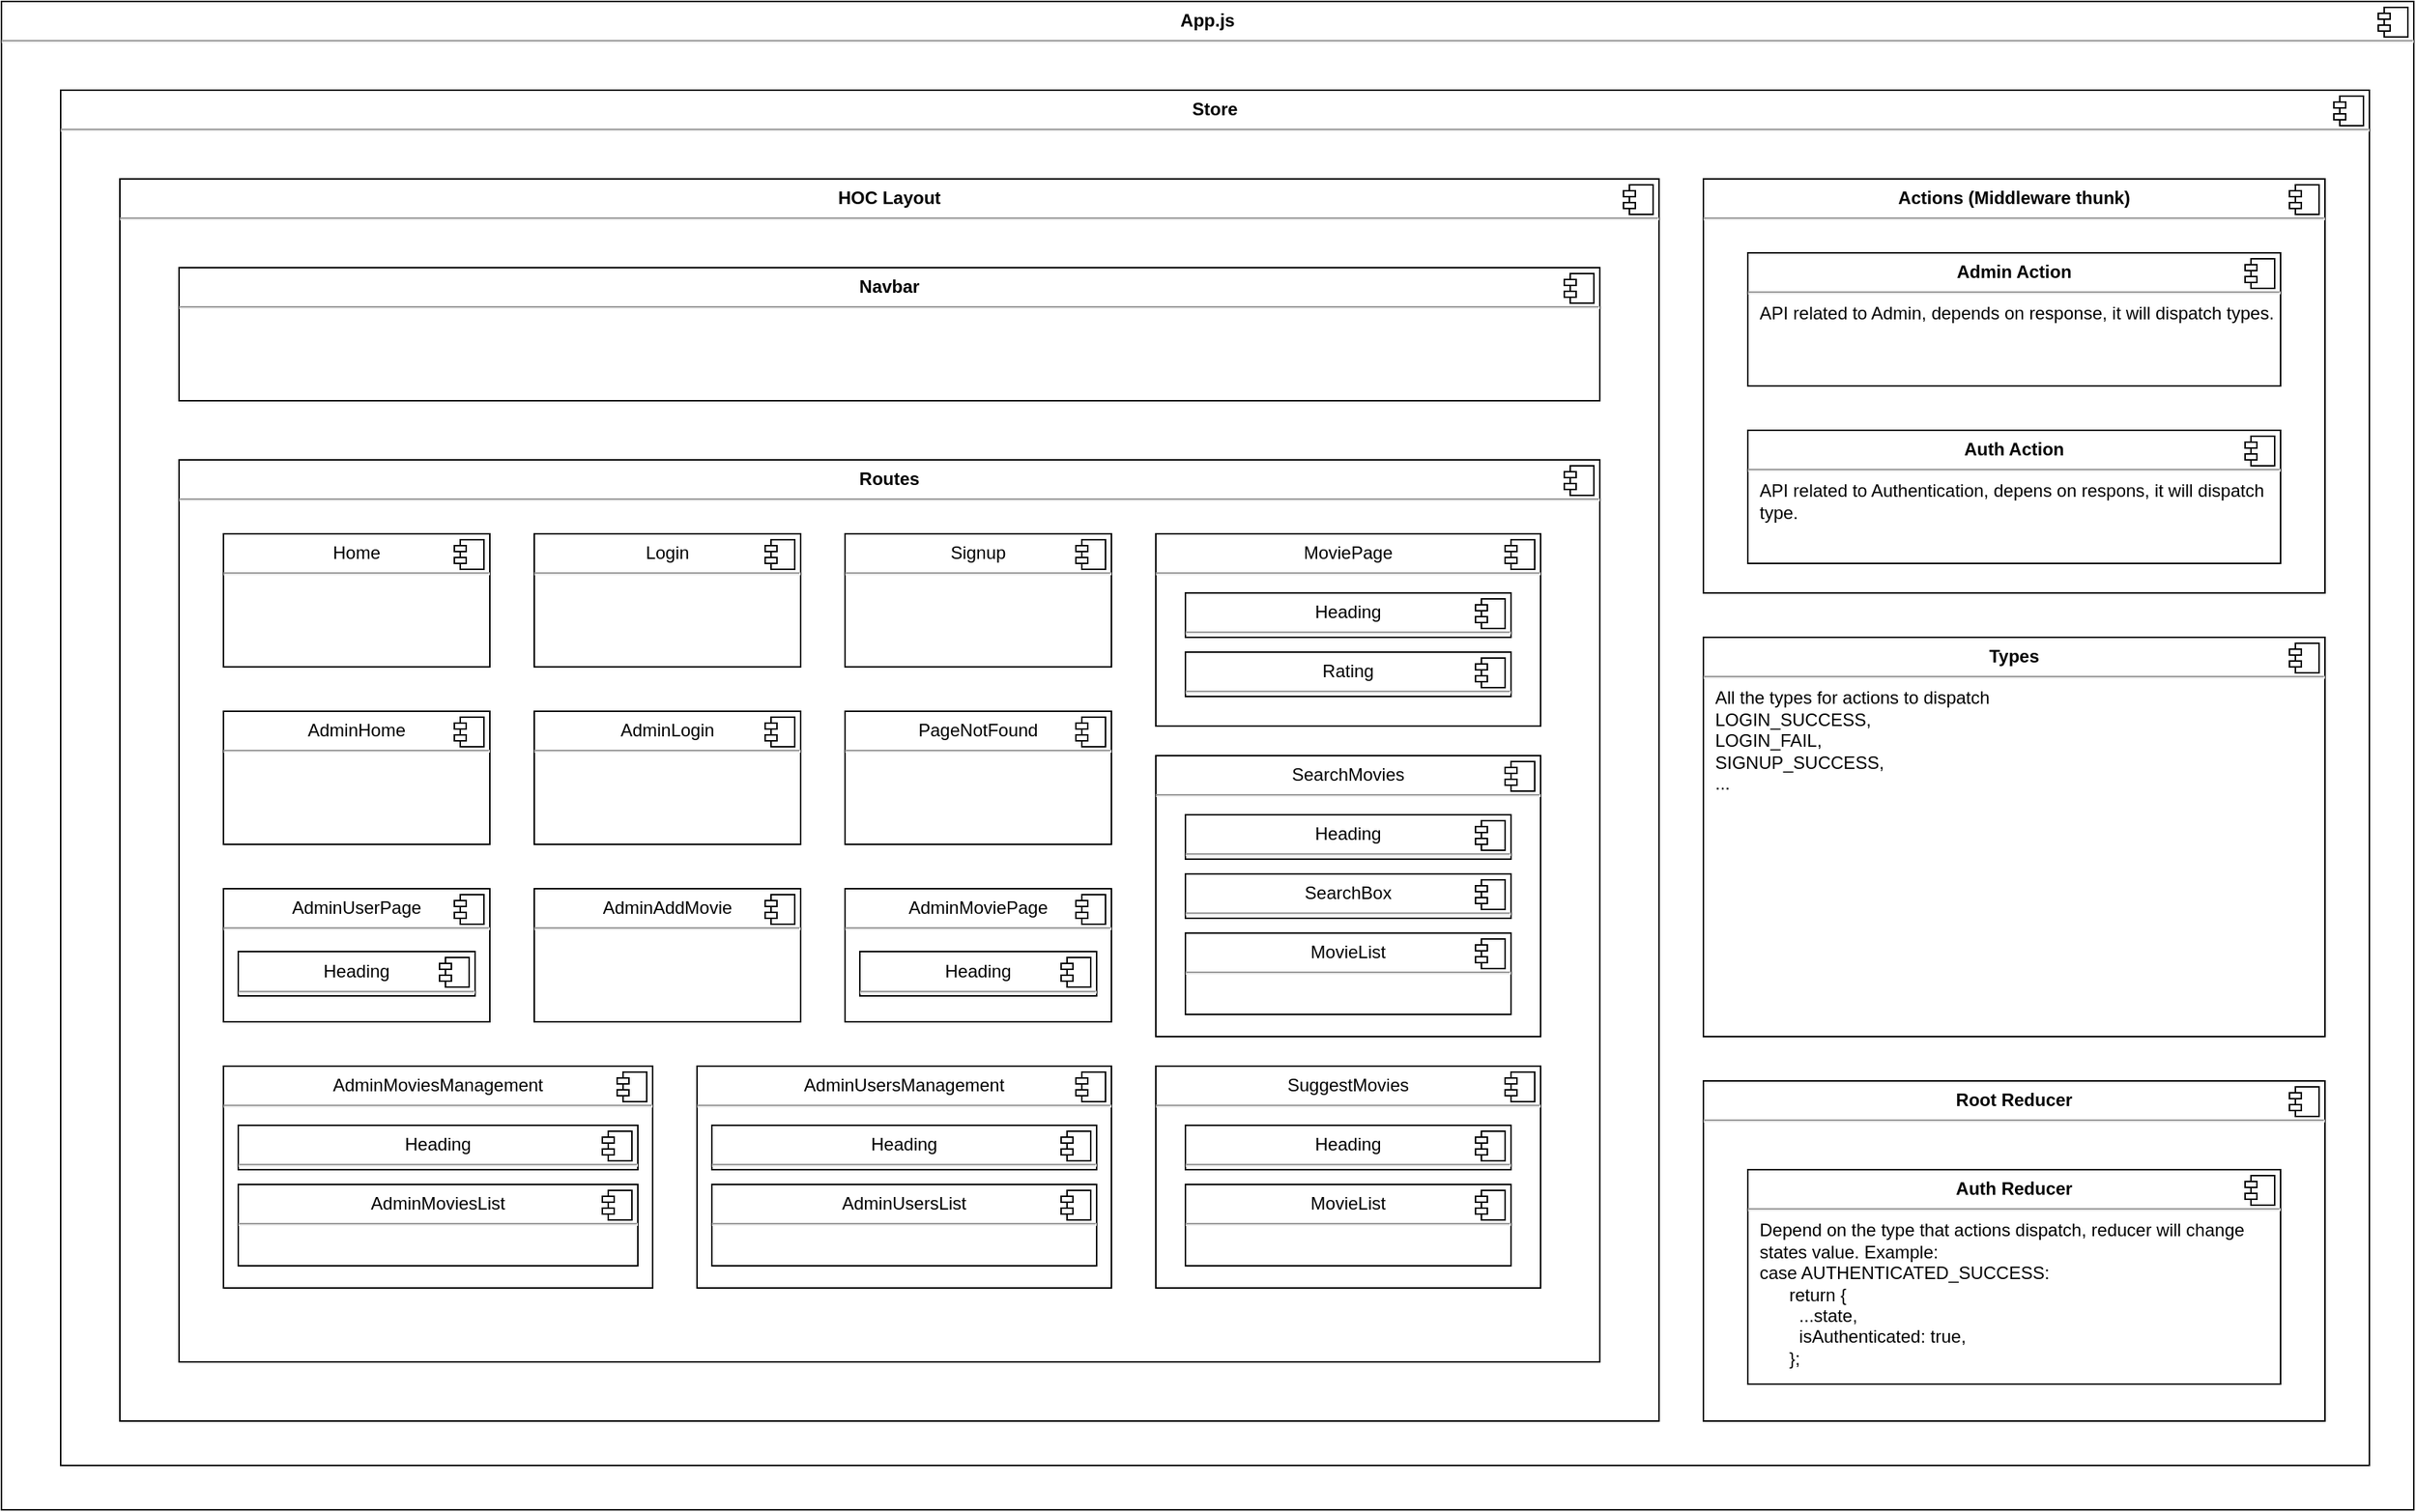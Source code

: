 <mxfile version="21.1.8" type="device">
  <diagram name="Page-1" id="frF-D6vPGWQtb0xrC9xH">
    <mxGraphModel dx="2049" dy="1126" grid="1" gridSize="10" guides="1" tooltips="1" connect="1" arrows="1" fold="1" page="1" pageScale="1" pageWidth="850" pageHeight="1100" math="0" shadow="0">
      <root>
        <mxCell id="0" />
        <mxCell id="1" parent="0" />
        <mxCell id="z7gYyIZkzcfRcYeZz-zq-4" value="&lt;p style=&quot;margin:0px;margin-top:6px;text-align:center;&quot;&gt;&lt;b&gt;App.js&lt;/b&gt;&lt;/p&gt;&lt;hr&gt;&lt;p style=&quot;margin:0px;margin-left:8px;&quot;&gt;&lt;br&gt;&lt;/p&gt;" style="align=left;overflow=fill;html=1;dropTarget=0;whiteSpace=wrap;" vertex="1" parent="1">
          <mxGeometry x="40" y="40" width="1630" height="1020" as="geometry" />
        </mxCell>
        <mxCell id="z7gYyIZkzcfRcYeZz-zq-5" value="" style="shape=component;jettyWidth=8;jettyHeight=4;" vertex="1" parent="z7gYyIZkzcfRcYeZz-zq-4">
          <mxGeometry x="1" width="20" height="20" relative="1" as="geometry">
            <mxPoint x="-24" y="4" as="offset" />
          </mxGeometry>
        </mxCell>
        <mxCell id="z7gYyIZkzcfRcYeZz-zq-6" value="&lt;p style=&quot;margin:0px;margin-top:6px;text-align:center;&quot;&gt;&lt;b&gt;Store&lt;/b&gt;&lt;/p&gt;&lt;hr&gt;&lt;p style=&quot;margin:0px;margin-left:8px;&quot;&gt;&lt;br&gt;&lt;/p&gt;" style="align=left;overflow=fill;html=1;dropTarget=0;whiteSpace=wrap;" vertex="1" parent="1">
          <mxGeometry x="80" y="100" width="1560" height="930" as="geometry" />
        </mxCell>
        <mxCell id="z7gYyIZkzcfRcYeZz-zq-7" value="" style="shape=component;jettyWidth=8;jettyHeight=4;" vertex="1" parent="z7gYyIZkzcfRcYeZz-zq-6">
          <mxGeometry x="1" width="20" height="20" relative="1" as="geometry">
            <mxPoint x="-24" y="4" as="offset" />
          </mxGeometry>
        </mxCell>
        <mxCell id="z7gYyIZkzcfRcYeZz-zq-8" value="&lt;p style=&quot;margin:0px;margin-top:6px;text-align:center;&quot;&gt;&lt;b&gt;HOC Layout&lt;/b&gt;&lt;/p&gt;&lt;hr&gt;&lt;p style=&quot;margin:0px;margin-left:8px;&quot;&gt;&lt;br&gt;&lt;/p&gt;" style="align=left;overflow=fill;html=1;dropTarget=0;whiteSpace=wrap;" vertex="1" parent="1">
          <mxGeometry x="120" y="160" width="1040" height="840" as="geometry" />
        </mxCell>
        <mxCell id="z7gYyIZkzcfRcYeZz-zq-9" value="" style="shape=component;jettyWidth=8;jettyHeight=4;" vertex="1" parent="z7gYyIZkzcfRcYeZz-zq-8">
          <mxGeometry x="1" width="20" height="20" relative="1" as="geometry">
            <mxPoint x="-24" y="4" as="offset" />
          </mxGeometry>
        </mxCell>
        <mxCell id="z7gYyIZkzcfRcYeZz-zq-10" value="&lt;p style=&quot;margin:0px;margin-top:6px;text-align:center;&quot;&gt;&lt;b&gt;Navbar&lt;/b&gt;&lt;/p&gt;&lt;hr&gt;&lt;p style=&quot;margin:0px;margin-left:8px;&quot;&gt;&lt;br&gt;&lt;/p&gt;" style="align=left;overflow=fill;html=1;dropTarget=0;whiteSpace=wrap;" vertex="1" parent="1">
          <mxGeometry x="160" y="220" width="960" height="90" as="geometry" />
        </mxCell>
        <mxCell id="z7gYyIZkzcfRcYeZz-zq-11" value="" style="shape=component;jettyWidth=8;jettyHeight=4;" vertex="1" parent="z7gYyIZkzcfRcYeZz-zq-10">
          <mxGeometry x="1" width="20" height="20" relative="1" as="geometry">
            <mxPoint x="-24" y="4" as="offset" />
          </mxGeometry>
        </mxCell>
        <mxCell id="z7gYyIZkzcfRcYeZz-zq-12" value="&lt;p style=&quot;margin:0px;margin-top:6px;text-align:center;&quot;&gt;&lt;b&gt;Routes&lt;/b&gt;&lt;/p&gt;&lt;hr&gt;&lt;p style=&quot;margin:0px;margin-left:8px;&quot;&gt;&lt;br&gt;&lt;/p&gt;" style="align=left;overflow=fill;html=1;dropTarget=0;whiteSpace=wrap;" vertex="1" parent="1">
          <mxGeometry x="160" y="350" width="960" height="610" as="geometry" />
        </mxCell>
        <mxCell id="z7gYyIZkzcfRcYeZz-zq-13" value="" style="shape=component;jettyWidth=8;jettyHeight=4;" vertex="1" parent="z7gYyIZkzcfRcYeZz-zq-12">
          <mxGeometry x="1" width="20" height="20" relative="1" as="geometry">
            <mxPoint x="-24" y="4" as="offset" />
          </mxGeometry>
        </mxCell>
        <mxCell id="z7gYyIZkzcfRcYeZz-zq-14" value="&lt;p style=&quot;margin:0px;margin-top:6px;text-align:center;&quot;&gt;Home&lt;/p&gt;&lt;hr&gt;&lt;p style=&quot;margin:0px;margin-left:8px;&quot;&gt;&lt;br&gt;&lt;/p&gt;" style="align=left;overflow=fill;html=1;dropTarget=0;whiteSpace=wrap;" vertex="1" parent="1">
          <mxGeometry x="190" y="400" width="180" height="90" as="geometry" />
        </mxCell>
        <mxCell id="z7gYyIZkzcfRcYeZz-zq-15" value="" style="shape=component;jettyWidth=8;jettyHeight=4;" vertex="1" parent="z7gYyIZkzcfRcYeZz-zq-14">
          <mxGeometry x="1" width="20" height="20" relative="1" as="geometry">
            <mxPoint x="-24" y="4" as="offset" />
          </mxGeometry>
        </mxCell>
        <mxCell id="z7gYyIZkzcfRcYeZz-zq-42" value="&lt;p style=&quot;margin:0px;margin-top:6px;text-align:center;&quot;&gt;PageNotFound&lt;/p&gt;&lt;hr&gt;&lt;p style=&quot;margin:0px;margin-left:8px;&quot;&gt;&lt;br&gt;&lt;/p&gt;" style="align=left;overflow=fill;html=1;dropTarget=0;whiteSpace=wrap;" vertex="1" parent="1">
          <mxGeometry x="610" y="520" width="180" height="90" as="geometry" />
        </mxCell>
        <mxCell id="z7gYyIZkzcfRcYeZz-zq-43" value="" style="shape=component;jettyWidth=8;jettyHeight=4;" vertex="1" parent="z7gYyIZkzcfRcYeZz-zq-42">
          <mxGeometry x="1" width="20" height="20" relative="1" as="geometry">
            <mxPoint x="-24" y="4" as="offset" />
          </mxGeometry>
        </mxCell>
        <mxCell id="z7gYyIZkzcfRcYeZz-zq-44" value="&lt;p style=&quot;margin:0px;margin-top:6px;text-align:center;&quot;&gt;AdminAddMovie&lt;br&gt;&lt;/p&gt;&lt;hr&gt;&lt;p style=&quot;margin:0px;margin-left:8px;&quot;&gt;&lt;br&gt;&lt;/p&gt;" style="align=left;overflow=fill;html=1;dropTarget=0;whiteSpace=wrap;" vertex="1" parent="1">
          <mxGeometry x="400" y="640" width="180" height="90" as="geometry" />
        </mxCell>
        <mxCell id="z7gYyIZkzcfRcYeZz-zq-45" value="" style="shape=component;jettyWidth=8;jettyHeight=4;" vertex="1" parent="z7gYyIZkzcfRcYeZz-zq-44">
          <mxGeometry x="1" width="20" height="20" relative="1" as="geometry">
            <mxPoint x="-24" y="4" as="offset" />
          </mxGeometry>
        </mxCell>
        <mxCell id="z7gYyIZkzcfRcYeZz-zq-48" value="&lt;p style=&quot;margin:0px;margin-top:6px;text-align:center;&quot;&gt;AdminMoviePage&lt;/p&gt;&lt;hr&gt;&lt;p style=&quot;margin:0px;margin-left:8px;&quot;&gt;&lt;br&gt;&lt;/p&gt;" style="align=left;overflow=fill;html=1;dropTarget=0;whiteSpace=wrap;" vertex="1" parent="1">
          <mxGeometry x="610" y="640" width="180" height="90" as="geometry" />
        </mxCell>
        <mxCell id="z7gYyIZkzcfRcYeZz-zq-49" value="" style="shape=component;jettyWidth=8;jettyHeight=4;" vertex="1" parent="z7gYyIZkzcfRcYeZz-zq-48">
          <mxGeometry x="1" width="20" height="20" relative="1" as="geometry">
            <mxPoint x="-24" y="4" as="offset" />
          </mxGeometry>
        </mxCell>
        <mxCell id="z7gYyIZkzcfRcYeZz-zq-50" value="&lt;p style=&quot;margin:0px;margin-top:6px;text-align:center;&quot;&gt;AdminMoviesManagement&lt;/p&gt;&lt;hr&gt;&lt;p style=&quot;margin:0px;margin-left:8px;&quot;&gt;&lt;br&gt;&lt;/p&gt;" style="align=left;overflow=fill;html=1;dropTarget=0;whiteSpace=wrap;" vertex="1" parent="1">
          <mxGeometry x="190" y="760" width="290" height="150" as="geometry" />
        </mxCell>
        <mxCell id="z7gYyIZkzcfRcYeZz-zq-51" value="" style="shape=component;jettyWidth=8;jettyHeight=4;" vertex="1" parent="z7gYyIZkzcfRcYeZz-zq-50">
          <mxGeometry x="1" width="20" height="20" relative="1" as="geometry">
            <mxPoint x="-24" y="4" as="offset" />
          </mxGeometry>
        </mxCell>
        <mxCell id="z7gYyIZkzcfRcYeZz-zq-52" value="&lt;p style=&quot;margin:0px;margin-top:6px;text-align:center;&quot;&gt;AdminUserPage&lt;/p&gt;&lt;hr&gt;&lt;p style=&quot;margin:0px;margin-left:8px;&quot;&gt;&lt;br&gt;&lt;/p&gt;" style="align=left;overflow=fill;html=1;dropTarget=0;whiteSpace=wrap;" vertex="1" parent="1">
          <mxGeometry x="190" y="640" width="180" height="90" as="geometry" />
        </mxCell>
        <mxCell id="z7gYyIZkzcfRcYeZz-zq-53" value="" style="shape=component;jettyWidth=8;jettyHeight=4;" vertex="1" parent="z7gYyIZkzcfRcYeZz-zq-52">
          <mxGeometry x="1" width="20" height="20" relative="1" as="geometry">
            <mxPoint x="-24" y="4" as="offset" />
          </mxGeometry>
        </mxCell>
        <mxCell id="z7gYyIZkzcfRcYeZz-zq-54" value="&lt;p style=&quot;margin:0px;margin-top:6px;text-align:center;&quot;&gt;SearchMovies&lt;/p&gt;&lt;hr&gt;&lt;p style=&quot;margin:0px;margin-left:8px;&quot;&gt;&lt;br&gt;&lt;/p&gt;" style="align=left;overflow=fill;html=1;dropTarget=0;whiteSpace=wrap;" vertex="1" parent="1">
          <mxGeometry x="820" y="550" width="260" height="190" as="geometry" />
        </mxCell>
        <mxCell id="z7gYyIZkzcfRcYeZz-zq-55" value="" style="shape=component;jettyWidth=8;jettyHeight=4;" vertex="1" parent="z7gYyIZkzcfRcYeZz-zq-54">
          <mxGeometry x="1" width="20" height="20" relative="1" as="geometry">
            <mxPoint x="-24" y="4" as="offset" />
          </mxGeometry>
        </mxCell>
        <mxCell id="z7gYyIZkzcfRcYeZz-zq-58" value="&lt;p style=&quot;margin:0px;margin-top:6px;text-align:center;&quot;&gt;AdminLogin&lt;/p&gt;&lt;hr&gt;&lt;p style=&quot;margin:0px;margin-left:8px;&quot;&gt;&lt;br&gt;&lt;/p&gt;" style="align=left;overflow=fill;html=1;dropTarget=0;whiteSpace=wrap;" vertex="1" parent="1">
          <mxGeometry x="400" y="520" width="180" height="90" as="geometry" />
        </mxCell>
        <mxCell id="z7gYyIZkzcfRcYeZz-zq-59" value="" style="shape=component;jettyWidth=8;jettyHeight=4;" vertex="1" parent="z7gYyIZkzcfRcYeZz-zq-58">
          <mxGeometry x="1" width="20" height="20" relative="1" as="geometry">
            <mxPoint x="-24" y="4" as="offset" />
          </mxGeometry>
        </mxCell>
        <mxCell id="z7gYyIZkzcfRcYeZz-zq-60" value="&lt;p style=&quot;margin:0px;margin-top:6px;text-align:center;&quot;&gt;AdminHome&lt;/p&gt;&lt;hr&gt;&lt;p style=&quot;margin:0px;margin-left:8px;&quot;&gt;&lt;br&gt;&lt;/p&gt;" style="align=left;overflow=fill;html=1;dropTarget=0;whiteSpace=wrap;" vertex="1" parent="1">
          <mxGeometry x="190" y="520" width="180" height="90" as="geometry" />
        </mxCell>
        <mxCell id="z7gYyIZkzcfRcYeZz-zq-61" value="" style="shape=component;jettyWidth=8;jettyHeight=4;" vertex="1" parent="z7gYyIZkzcfRcYeZz-zq-60">
          <mxGeometry x="1" width="20" height="20" relative="1" as="geometry">
            <mxPoint x="-24" y="4" as="offset" />
          </mxGeometry>
        </mxCell>
        <mxCell id="z7gYyIZkzcfRcYeZz-zq-62" value="&lt;p style=&quot;margin:0px;margin-top:6px;text-align:center;&quot;&gt;MoviePage&lt;/p&gt;&lt;hr&gt;&lt;p style=&quot;margin:0px;margin-left:8px;&quot;&gt;&lt;br&gt;&lt;/p&gt;" style="align=left;overflow=fill;html=1;dropTarget=0;whiteSpace=wrap;" vertex="1" parent="1">
          <mxGeometry x="820" y="400" width="260" height="130" as="geometry" />
        </mxCell>
        <mxCell id="z7gYyIZkzcfRcYeZz-zq-63" value="" style="shape=component;jettyWidth=8;jettyHeight=4;" vertex="1" parent="z7gYyIZkzcfRcYeZz-zq-62">
          <mxGeometry x="1" width="20" height="20" relative="1" as="geometry">
            <mxPoint x="-24" y="4" as="offset" />
          </mxGeometry>
        </mxCell>
        <mxCell id="z7gYyIZkzcfRcYeZz-zq-64" value="&lt;p style=&quot;margin:0px;margin-top:6px;text-align:center;&quot;&gt;Signup&lt;/p&gt;&lt;hr&gt;&lt;p style=&quot;margin:0px;margin-left:8px;&quot;&gt;&lt;br&gt;&lt;/p&gt;" style="align=left;overflow=fill;html=1;dropTarget=0;whiteSpace=wrap;" vertex="1" parent="1">
          <mxGeometry x="610" y="400" width="180" height="90" as="geometry" />
        </mxCell>
        <mxCell id="z7gYyIZkzcfRcYeZz-zq-65" value="" style="shape=component;jettyWidth=8;jettyHeight=4;" vertex="1" parent="z7gYyIZkzcfRcYeZz-zq-64">
          <mxGeometry x="1" width="20" height="20" relative="1" as="geometry">
            <mxPoint x="-24" y="4" as="offset" />
          </mxGeometry>
        </mxCell>
        <mxCell id="z7gYyIZkzcfRcYeZz-zq-66" value="&lt;p style=&quot;margin:0px;margin-top:6px;text-align:center;&quot;&gt;Login&lt;/p&gt;&lt;hr&gt;&lt;p style=&quot;margin:0px;margin-left:8px;&quot;&gt;&lt;br&gt;&lt;/p&gt;" style="align=left;overflow=fill;html=1;dropTarget=0;whiteSpace=wrap;" vertex="1" parent="1">
          <mxGeometry x="400" y="400" width="180" height="90" as="geometry" />
        </mxCell>
        <mxCell id="z7gYyIZkzcfRcYeZz-zq-67" value="" style="shape=component;jettyWidth=8;jettyHeight=4;" vertex="1" parent="z7gYyIZkzcfRcYeZz-zq-66">
          <mxGeometry x="1" width="20" height="20" relative="1" as="geometry">
            <mxPoint x="-24" y="4" as="offset" />
          </mxGeometry>
        </mxCell>
        <mxCell id="z7gYyIZkzcfRcYeZz-zq-68" value="&lt;p style=&quot;margin:0px;margin-top:6px;text-align:center;&quot;&gt;&lt;b&gt;Actions (Middleware thunk)&lt;/b&gt;&lt;/p&gt;&lt;hr&gt;&lt;p style=&quot;margin:0px;margin-left:8px;&quot;&gt;&lt;br&gt;&lt;/p&gt;" style="align=left;overflow=fill;html=1;dropTarget=0;whiteSpace=wrap;" vertex="1" parent="1">
          <mxGeometry x="1190" y="160" width="420" height="280" as="geometry" />
        </mxCell>
        <mxCell id="z7gYyIZkzcfRcYeZz-zq-69" value="" style="shape=component;jettyWidth=8;jettyHeight=4;" vertex="1" parent="z7gYyIZkzcfRcYeZz-zq-68">
          <mxGeometry x="1" width="20" height="20" relative="1" as="geometry">
            <mxPoint x="-24" y="4" as="offset" />
          </mxGeometry>
        </mxCell>
        <mxCell id="z7gYyIZkzcfRcYeZz-zq-70" value="&lt;p style=&quot;margin:0px;margin-top:6px;text-align:center;&quot;&gt;&lt;b&gt;Root Reducer&lt;/b&gt;&lt;/p&gt;&lt;hr&gt;&lt;p style=&quot;margin:0px;margin-left:8px;&quot;&gt;&lt;br&gt;&lt;/p&gt;" style="align=left;overflow=fill;html=1;dropTarget=0;whiteSpace=wrap;" vertex="1" parent="1">
          <mxGeometry x="1190" y="770" width="420" height="230" as="geometry" />
        </mxCell>
        <mxCell id="z7gYyIZkzcfRcYeZz-zq-71" value="" style="shape=component;jettyWidth=8;jettyHeight=4;" vertex="1" parent="z7gYyIZkzcfRcYeZz-zq-70">
          <mxGeometry x="1" width="20" height="20" relative="1" as="geometry">
            <mxPoint x="-24" y="4" as="offset" />
          </mxGeometry>
        </mxCell>
        <mxCell id="z7gYyIZkzcfRcYeZz-zq-74" value="&lt;p style=&quot;margin:0px;margin-top:6px;text-align:center;&quot;&gt;&lt;b&gt;Admin Action&lt;/b&gt;&lt;/p&gt;&lt;hr&gt;&lt;p style=&quot;margin:0px;margin-left:8px;&quot;&gt;API related to Admin, depends on response, it will dispatch types.&lt;/p&gt;" style="align=left;overflow=fill;html=1;dropTarget=0;whiteSpace=wrap;" vertex="1" parent="1">
          <mxGeometry x="1220" y="210" width="360" height="90" as="geometry" />
        </mxCell>
        <mxCell id="z7gYyIZkzcfRcYeZz-zq-75" value="" style="shape=component;jettyWidth=8;jettyHeight=4;" vertex="1" parent="z7gYyIZkzcfRcYeZz-zq-74">
          <mxGeometry x="1" width="20" height="20" relative="1" as="geometry">
            <mxPoint x="-24" y="4" as="offset" />
          </mxGeometry>
        </mxCell>
        <mxCell id="z7gYyIZkzcfRcYeZz-zq-76" value="&lt;p style=&quot;margin:0px;margin-top:6px;text-align:center;&quot;&gt;&lt;b&gt;Auth Action&lt;/b&gt;&lt;/p&gt;&lt;hr&gt;&lt;p style=&quot;margin:0px;margin-left:8px;&quot;&gt;API related to Authentication, depens on respons, it will dispatch type.&lt;/p&gt;" style="align=left;overflow=fill;html=1;dropTarget=0;whiteSpace=wrap;" vertex="1" parent="1">
          <mxGeometry x="1220" y="330" width="360" height="90" as="geometry" />
        </mxCell>
        <mxCell id="z7gYyIZkzcfRcYeZz-zq-77" value="" style="shape=component;jettyWidth=8;jettyHeight=4;" vertex="1" parent="z7gYyIZkzcfRcYeZz-zq-76">
          <mxGeometry x="1" width="20" height="20" relative="1" as="geometry">
            <mxPoint x="-24" y="4" as="offset" />
          </mxGeometry>
        </mxCell>
        <mxCell id="z7gYyIZkzcfRcYeZz-zq-78" value="&lt;p style=&quot;margin:0px;margin-top:6px;text-align:center;&quot;&gt;&lt;b&gt;Types&lt;/b&gt;&lt;/p&gt;&lt;hr&gt;&lt;p style=&quot;margin:0px;margin-left:8px;&quot;&gt;All the types for actions to dispatch&lt;/p&gt;&lt;p style=&quot;margin:0px;margin-left:8px;&quot;&gt;LOGIN_SUCCESS,&lt;/p&gt;&lt;p style=&quot;margin:0px;margin-left:8px;&quot;&gt;LOGIN_FAIL,&lt;/p&gt;&lt;p style=&quot;margin:0px;margin-left:8px;&quot;&gt;SIGNUP_SUCCESS,&lt;/p&gt;&lt;p style=&quot;margin:0px;margin-left:8px;&quot;&gt;...&lt;/p&gt;" style="align=left;overflow=fill;html=1;dropTarget=0;whiteSpace=wrap;" vertex="1" parent="1">
          <mxGeometry x="1190" y="470" width="420" height="270" as="geometry" />
        </mxCell>
        <mxCell id="z7gYyIZkzcfRcYeZz-zq-79" value="" style="shape=component;jettyWidth=8;jettyHeight=4;" vertex="1" parent="z7gYyIZkzcfRcYeZz-zq-78">
          <mxGeometry x="1" width="20" height="20" relative="1" as="geometry">
            <mxPoint x="-24" y="4" as="offset" />
          </mxGeometry>
        </mxCell>
        <mxCell id="z7gYyIZkzcfRcYeZz-zq-80" value="&lt;p style=&quot;margin:0px;margin-top:6px;text-align:center;&quot;&gt;&lt;b&gt;Auth Reducer&lt;/b&gt;&lt;/p&gt;&lt;hr&gt;&lt;p style=&quot;margin:0px;margin-left:8px;&quot;&gt;Depend on the type that actions dispatch, reducer will change states value. Example:&lt;/p&gt;&lt;p style=&quot;margin:0px;margin-left:8px;&quot;&gt;case AUTHENTICATED_SUCCESS:&lt;/p&gt;&lt;p style=&quot;margin:0px;margin-left:8px;&quot;&gt;&amp;nbsp; &amp;nbsp; &amp;nbsp; return {&lt;/p&gt;&lt;p style=&quot;margin:0px;margin-left:8px;&quot;&gt;&amp;nbsp; &amp;nbsp; &amp;nbsp; &amp;nbsp; ...state,&lt;/p&gt;&lt;p style=&quot;margin:0px;margin-left:8px;&quot;&gt;&amp;nbsp; &amp;nbsp; &amp;nbsp; &amp;nbsp; isAuthenticated: true,&lt;/p&gt;&lt;p style=&quot;margin:0px;margin-left:8px;&quot;&gt;&amp;nbsp; &amp;nbsp; &amp;nbsp; };&lt;/p&gt;" style="align=left;overflow=fill;html=1;dropTarget=0;whiteSpace=wrap;" vertex="1" parent="1">
          <mxGeometry x="1220" y="830" width="360" height="145" as="geometry" />
        </mxCell>
        <mxCell id="z7gYyIZkzcfRcYeZz-zq-81" value="" style="shape=component;jettyWidth=8;jettyHeight=4;" vertex="1" parent="z7gYyIZkzcfRcYeZz-zq-80">
          <mxGeometry x="1" width="20" height="20" relative="1" as="geometry">
            <mxPoint x="-24" y="4" as="offset" />
          </mxGeometry>
        </mxCell>
        <mxCell id="z7gYyIZkzcfRcYeZz-zq-82" value="&lt;p style=&quot;margin:0px;margin-top:6px;text-align:center;&quot;&gt;Heading&lt;/p&gt;&lt;hr&gt;&lt;p style=&quot;margin:0px;margin-left:8px;&quot;&gt;&lt;br&gt;&lt;/p&gt;" style="align=left;overflow=fill;html=1;dropTarget=0;whiteSpace=wrap;" vertex="1" parent="1">
          <mxGeometry x="840" y="440" width="220" height="30" as="geometry" />
        </mxCell>
        <mxCell id="z7gYyIZkzcfRcYeZz-zq-83" value="" style="shape=component;jettyWidth=8;jettyHeight=4;" vertex="1" parent="z7gYyIZkzcfRcYeZz-zq-82">
          <mxGeometry x="1" width="20" height="20" relative="1" as="geometry">
            <mxPoint x="-24" y="4" as="offset" />
          </mxGeometry>
        </mxCell>
        <mxCell id="z7gYyIZkzcfRcYeZz-zq-84" value="&lt;p style=&quot;margin:0px;margin-top:6px;text-align:center;&quot;&gt;Rating&lt;/p&gt;&lt;hr&gt;&lt;p style=&quot;margin:0px;margin-left:8px;&quot;&gt;&lt;br&gt;&lt;/p&gt;" style="align=left;overflow=fill;html=1;dropTarget=0;whiteSpace=wrap;" vertex="1" parent="1">
          <mxGeometry x="840" y="480" width="220" height="30" as="geometry" />
        </mxCell>
        <mxCell id="z7gYyIZkzcfRcYeZz-zq-85" value="" style="shape=component;jettyWidth=8;jettyHeight=4;" vertex="1" parent="z7gYyIZkzcfRcYeZz-zq-84">
          <mxGeometry x="1" width="20" height="20" relative="1" as="geometry">
            <mxPoint x="-24" y="4" as="offset" />
          </mxGeometry>
        </mxCell>
        <mxCell id="z7gYyIZkzcfRcYeZz-zq-86" value="&lt;p style=&quot;margin:0px;margin-top:6px;text-align:center;&quot;&gt;Heading&lt;/p&gt;&lt;hr&gt;&lt;p style=&quot;margin:0px;margin-left:8px;&quot;&gt;&lt;br&gt;&lt;/p&gt;" style="align=left;overflow=fill;html=1;dropTarget=0;whiteSpace=wrap;" vertex="1" parent="1">
          <mxGeometry x="840" y="590" width="220" height="30" as="geometry" />
        </mxCell>
        <mxCell id="z7gYyIZkzcfRcYeZz-zq-87" value="" style="shape=component;jettyWidth=8;jettyHeight=4;" vertex="1" parent="z7gYyIZkzcfRcYeZz-zq-86">
          <mxGeometry x="1" width="20" height="20" relative="1" as="geometry">
            <mxPoint x="-24" y="4" as="offset" />
          </mxGeometry>
        </mxCell>
        <mxCell id="z7gYyIZkzcfRcYeZz-zq-88" value="&lt;p style=&quot;margin:0px;margin-top:6px;text-align:center;&quot;&gt;SearchBox&lt;/p&gt;&lt;hr&gt;&lt;p style=&quot;margin:0px;margin-left:8px;&quot;&gt;&lt;br&gt;&lt;/p&gt;" style="align=left;overflow=fill;html=1;dropTarget=0;whiteSpace=wrap;" vertex="1" parent="1">
          <mxGeometry x="840" y="630" width="220" height="30" as="geometry" />
        </mxCell>
        <mxCell id="z7gYyIZkzcfRcYeZz-zq-89" value="" style="shape=component;jettyWidth=8;jettyHeight=4;" vertex="1" parent="z7gYyIZkzcfRcYeZz-zq-88">
          <mxGeometry x="1" width="20" height="20" relative="1" as="geometry">
            <mxPoint x="-24" y="4" as="offset" />
          </mxGeometry>
        </mxCell>
        <mxCell id="z7gYyIZkzcfRcYeZz-zq-90" value="&lt;p style=&quot;margin:0px;margin-top:6px;text-align:center;&quot;&gt;MovieList&lt;/p&gt;&lt;hr&gt;&lt;p style=&quot;margin:0px;margin-left:8px;&quot;&gt;&lt;br&gt;&lt;/p&gt;" style="align=left;overflow=fill;html=1;dropTarget=0;whiteSpace=wrap;" vertex="1" parent="1">
          <mxGeometry x="840" y="670" width="220" height="55" as="geometry" />
        </mxCell>
        <mxCell id="z7gYyIZkzcfRcYeZz-zq-91" value="" style="shape=component;jettyWidth=8;jettyHeight=4;" vertex="1" parent="z7gYyIZkzcfRcYeZz-zq-90">
          <mxGeometry x="1" width="20" height="20" relative="1" as="geometry">
            <mxPoint x="-24" y="4" as="offset" />
          </mxGeometry>
        </mxCell>
        <mxCell id="z7gYyIZkzcfRcYeZz-zq-92" value="&lt;p style=&quot;margin:0px;margin-top:6px;text-align:center;&quot;&gt;SuggestMovies&lt;br&gt;&lt;/p&gt;&lt;hr&gt;&lt;p style=&quot;margin:0px;margin-left:8px;&quot;&gt;&lt;br&gt;&lt;/p&gt;" style="align=left;overflow=fill;html=1;dropTarget=0;whiteSpace=wrap;" vertex="1" parent="1">
          <mxGeometry x="820" y="760" width="260" height="150" as="geometry" />
        </mxCell>
        <mxCell id="z7gYyIZkzcfRcYeZz-zq-93" value="" style="shape=component;jettyWidth=8;jettyHeight=4;" vertex="1" parent="z7gYyIZkzcfRcYeZz-zq-92">
          <mxGeometry x="1" width="20" height="20" relative="1" as="geometry">
            <mxPoint x="-24" y="4" as="offset" />
          </mxGeometry>
        </mxCell>
        <mxCell id="z7gYyIZkzcfRcYeZz-zq-94" value="&lt;p style=&quot;margin:0px;margin-top:6px;text-align:center;&quot;&gt;Heading&lt;/p&gt;&lt;hr&gt;&lt;p style=&quot;margin:0px;margin-left:8px;&quot;&gt;&lt;br&gt;&lt;/p&gt;" style="align=left;overflow=fill;html=1;dropTarget=0;whiteSpace=wrap;" vertex="1" parent="1">
          <mxGeometry x="840" y="800" width="220" height="30" as="geometry" />
        </mxCell>
        <mxCell id="z7gYyIZkzcfRcYeZz-zq-95" value="" style="shape=component;jettyWidth=8;jettyHeight=4;" vertex="1" parent="z7gYyIZkzcfRcYeZz-zq-94">
          <mxGeometry x="1" width="20" height="20" relative="1" as="geometry">
            <mxPoint x="-24" y="4" as="offset" />
          </mxGeometry>
        </mxCell>
        <mxCell id="z7gYyIZkzcfRcYeZz-zq-98" value="&lt;p style=&quot;margin:0px;margin-top:6px;text-align:center;&quot;&gt;MovieList&lt;/p&gt;&lt;hr&gt;&lt;p style=&quot;margin:0px;margin-left:8px;&quot;&gt;&lt;br&gt;&lt;/p&gt;" style="align=left;overflow=fill;html=1;dropTarget=0;whiteSpace=wrap;" vertex="1" parent="1">
          <mxGeometry x="840" y="840" width="220" height="55" as="geometry" />
        </mxCell>
        <mxCell id="z7gYyIZkzcfRcYeZz-zq-99" value="" style="shape=component;jettyWidth=8;jettyHeight=4;" vertex="1" parent="z7gYyIZkzcfRcYeZz-zq-98">
          <mxGeometry x="1" width="20" height="20" relative="1" as="geometry">
            <mxPoint x="-24" y="4" as="offset" />
          </mxGeometry>
        </mxCell>
        <mxCell id="z7gYyIZkzcfRcYeZz-zq-100" value="&lt;p style=&quot;margin:0px;margin-top:6px;text-align:center;&quot;&gt;Heading&lt;/p&gt;&lt;hr&gt;&lt;p style=&quot;margin:0px;margin-left:8px;&quot;&gt;&lt;br&gt;&lt;/p&gt;" style="align=left;overflow=fill;html=1;dropTarget=0;whiteSpace=wrap;" vertex="1" parent="1">
          <mxGeometry x="620" y="682.5" width="160" height="30" as="geometry" />
        </mxCell>
        <mxCell id="z7gYyIZkzcfRcYeZz-zq-101" value="" style="shape=component;jettyWidth=8;jettyHeight=4;" vertex="1" parent="z7gYyIZkzcfRcYeZz-zq-100">
          <mxGeometry x="1" width="20" height="20" relative="1" as="geometry">
            <mxPoint x="-24" y="4" as="offset" />
          </mxGeometry>
        </mxCell>
        <mxCell id="z7gYyIZkzcfRcYeZz-zq-102" value="&lt;p style=&quot;margin:0px;margin-top:6px;text-align:center;&quot;&gt;Heading&lt;/p&gt;&lt;hr&gt;&lt;p style=&quot;margin:0px;margin-left:8px;&quot;&gt;&lt;br&gt;&lt;/p&gt;" style="align=left;overflow=fill;html=1;dropTarget=0;whiteSpace=wrap;" vertex="1" parent="1">
          <mxGeometry x="200" y="682.5" width="160" height="30" as="geometry" />
        </mxCell>
        <mxCell id="z7gYyIZkzcfRcYeZz-zq-103" value="" style="shape=component;jettyWidth=8;jettyHeight=4;" vertex="1" parent="z7gYyIZkzcfRcYeZz-zq-102">
          <mxGeometry x="1" width="20" height="20" relative="1" as="geometry">
            <mxPoint x="-24" y="4" as="offset" />
          </mxGeometry>
        </mxCell>
        <mxCell id="z7gYyIZkzcfRcYeZz-zq-104" value="&lt;p style=&quot;margin:0px;margin-top:6px;text-align:center;&quot;&gt;AdminUsersManagement&lt;/p&gt;&lt;hr&gt;&lt;p style=&quot;margin:0px;margin-left:8px;&quot;&gt;&lt;br&gt;&lt;/p&gt;" style="align=left;overflow=fill;html=1;dropTarget=0;whiteSpace=wrap;" vertex="1" parent="1">
          <mxGeometry x="510" y="760" width="280" height="150" as="geometry" />
        </mxCell>
        <mxCell id="z7gYyIZkzcfRcYeZz-zq-105" value="" style="shape=component;jettyWidth=8;jettyHeight=4;" vertex="1" parent="z7gYyIZkzcfRcYeZz-zq-104">
          <mxGeometry x="1" width="20" height="20" relative="1" as="geometry">
            <mxPoint x="-24" y="4" as="offset" />
          </mxGeometry>
        </mxCell>
        <mxCell id="z7gYyIZkzcfRcYeZz-zq-106" value="&lt;p style=&quot;margin:0px;margin-top:6px;text-align:center;&quot;&gt;Heading&lt;/p&gt;&lt;hr&gt;&lt;p style=&quot;margin:0px;margin-left:8px;&quot;&gt;&lt;br&gt;&lt;/p&gt;" style="align=left;overflow=fill;html=1;dropTarget=0;whiteSpace=wrap;" vertex="1" parent="1">
          <mxGeometry x="200" y="800" width="270" height="30" as="geometry" />
        </mxCell>
        <mxCell id="z7gYyIZkzcfRcYeZz-zq-107" value="" style="shape=component;jettyWidth=8;jettyHeight=4;" vertex="1" parent="z7gYyIZkzcfRcYeZz-zq-106">
          <mxGeometry x="1" width="20" height="20" relative="1" as="geometry">
            <mxPoint x="-24" y="4" as="offset" />
          </mxGeometry>
        </mxCell>
        <mxCell id="z7gYyIZkzcfRcYeZz-zq-108" value="&lt;p style=&quot;margin:0px;margin-top:6px;text-align:center;&quot;&gt;Heading&lt;/p&gt;&lt;hr&gt;&lt;p style=&quot;margin:0px;margin-left:8px;&quot;&gt;&lt;br&gt;&lt;/p&gt;" style="align=left;overflow=fill;html=1;dropTarget=0;whiteSpace=wrap;" vertex="1" parent="1">
          <mxGeometry x="520" y="800" width="260" height="30" as="geometry" />
        </mxCell>
        <mxCell id="z7gYyIZkzcfRcYeZz-zq-109" value="" style="shape=component;jettyWidth=8;jettyHeight=4;" vertex="1" parent="z7gYyIZkzcfRcYeZz-zq-108">
          <mxGeometry x="1" width="20" height="20" relative="1" as="geometry">
            <mxPoint x="-24" y="4" as="offset" />
          </mxGeometry>
        </mxCell>
        <mxCell id="z7gYyIZkzcfRcYeZz-zq-110" value="&lt;p style=&quot;margin:0px;margin-top:6px;text-align:center;&quot;&gt;AdminMoviesList&lt;/p&gt;&lt;hr&gt;&lt;p style=&quot;margin:0px;margin-left:8px;&quot;&gt;&lt;br&gt;&lt;/p&gt;" style="align=left;overflow=fill;html=1;dropTarget=0;whiteSpace=wrap;" vertex="1" parent="1">
          <mxGeometry x="200" y="840" width="270" height="55" as="geometry" />
        </mxCell>
        <mxCell id="z7gYyIZkzcfRcYeZz-zq-111" value="" style="shape=component;jettyWidth=8;jettyHeight=4;" vertex="1" parent="z7gYyIZkzcfRcYeZz-zq-110">
          <mxGeometry x="1" width="20" height="20" relative="1" as="geometry">
            <mxPoint x="-24" y="4" as="offset" />
          </mxGeometry>
        </mxCell>
        <mxCell id="z7gYyIZkzcfRcYeZz-zq-112" value="&lt;p style=&quot;margin:0px;margin-top:6px;text-align:center;&quot;&gt;AdminUsersList&lt;/p&gt;&lt;hr&gt;&lt;p style=&quot;margin:0px;margin-left:8px;&quot;&gt;&lt;br&gt;&lt;/p&gt;" style="align=left;overflow=fill;html=1;dropTarget=0;whiteSpace=wrap;" vertex="1" parent="1">
          <mxGeometry x="520" y="840" width="260" height="55" as="geometry" />
        </mxCell>
        <mxCell id="z7gYyIZkzcfRcYeZz-zq-113" value="" style="shape=component;jettyWidth=8;jettyHeight=4;" vertex="1" parent="z7gYyIZkzcfRcYeZz-zq-112">
          <mxGeometry x="1" width="20" height="20" relative="1" as="geometry">
            <mxPoint x="-24" y="4" as="offset" />
          </mxGeometry>
        </mxCell>
      </root>
    </mxGraphModel>
  </diagram>
</mxfile>
